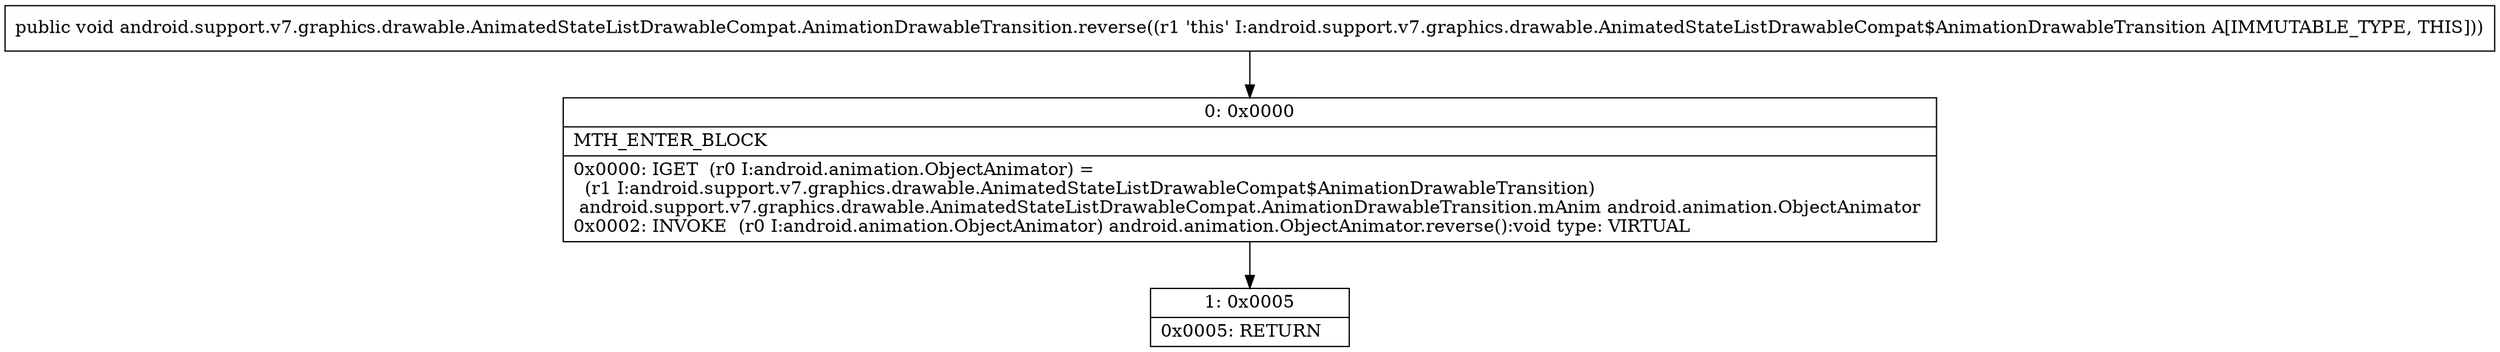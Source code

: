 digraph "CFG forandroid.support.v7.graphics.drawable.AnimatedStateListDrawableCompat.AnimationDrawableTransition.reverse()V" {
Node_0 [shape=record,label="{0\:\ 0x0000|MTH_ENTER_BLOCK\l|0x0000: IGET  (r0 I:android.animation.ObjectAnimator) = \l  (r1 I:android.support.v7.graphics.drawable.AnimatedStateListDrawableCompat$AnimationDrawableTransition)\l android.support.v7.graphics.drawable.AnimatedStateListDrawableCompat.AnimationDrawableTransition.mAnim android.animation.ObjectAnimator \l0x0002: INVOKE  (r0 I:android.animation.ObjectAnimator) android.animation.ObjectAnimator.reverse():void type: VIRTUAL \l}"];
Node_1 [shape=record,label="{1\:\ 0x0005|0x0005: RETURN   \l}"];
MethodNode[shape=record,label="{public void android.support.v7.graphics.drawable.AnimatedStateListDrawableCompat.AnimationDrawableTransition.reverse((r1 'this' I:android.support.v7.graphics.drawable.AnimatedStateListDrawableCompat$AnimationDrawableTransition A[IMMUTABLE_TYPE, THIS])) }"];
MethodNode -> Node_0;
Node_0 -> Node_1;
}

